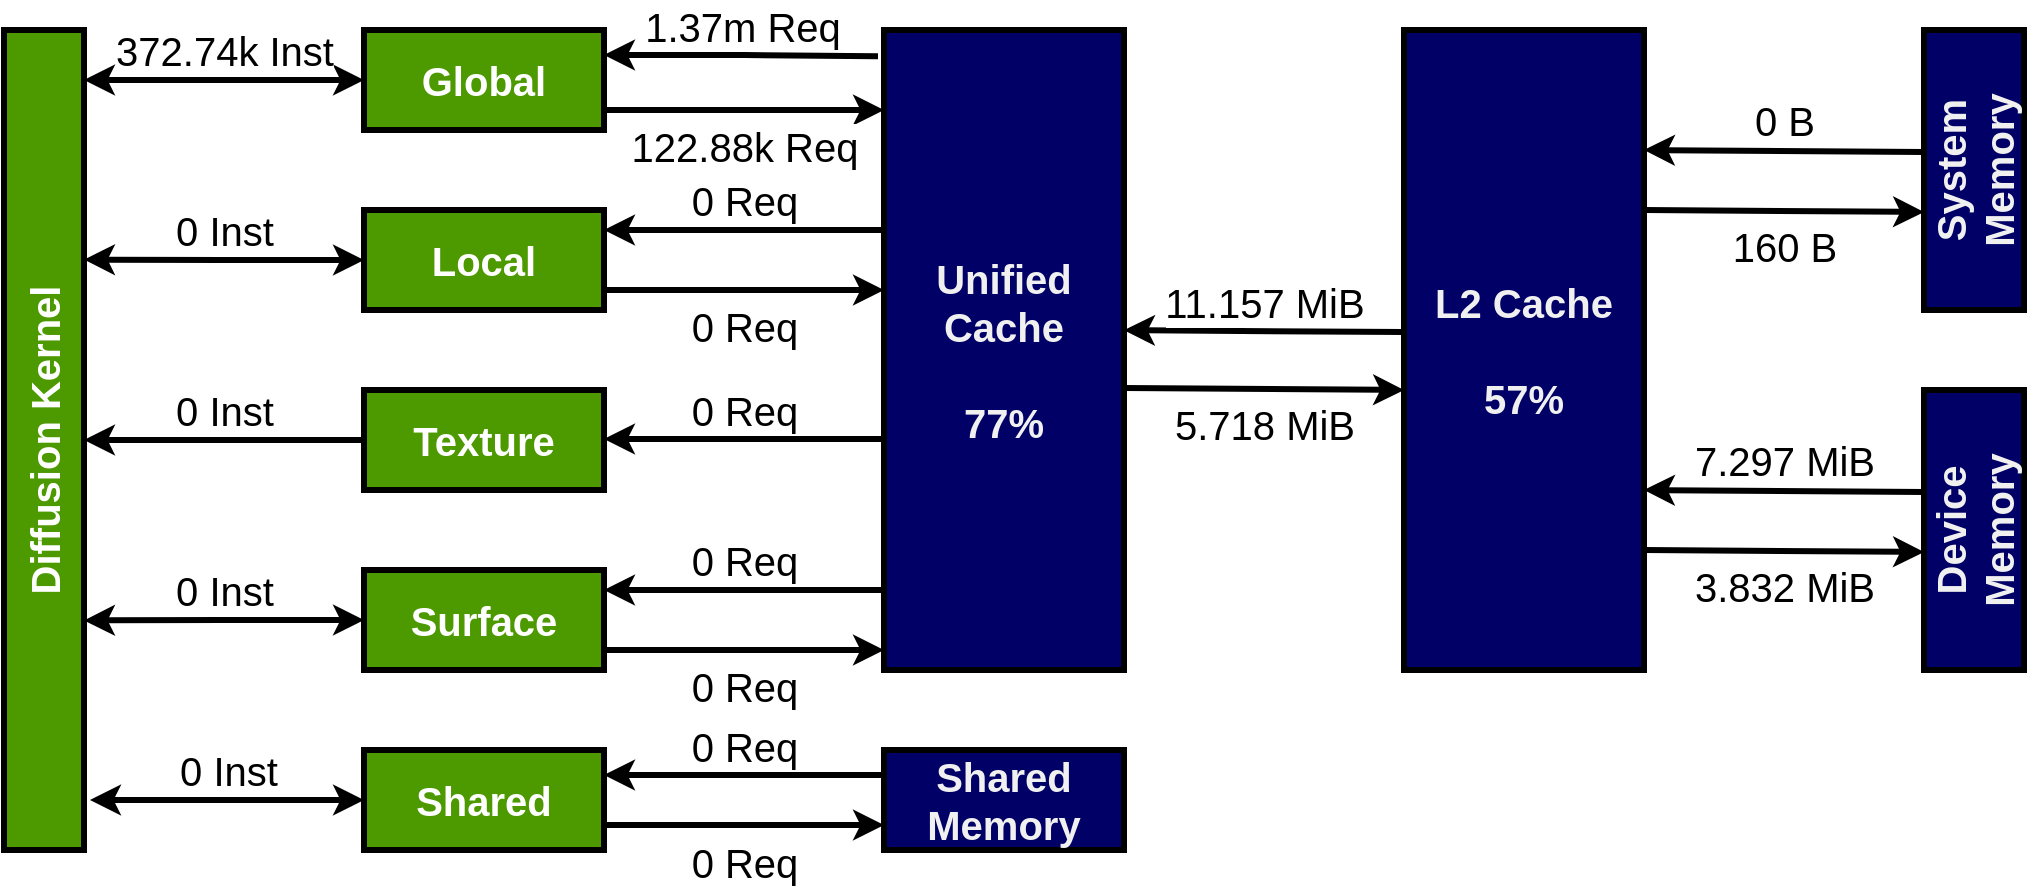 <mxfile version="21.3.2">
  <diagram name="Page-1" id="pRI9J95-LdVk1trJefGG">
    <mxGraphModel dx="1221" dy="605" grid="1" gridSize="10" guides="1" tooltips="1" connect="1" arrows="1" fold="1" page="1" pageScale="1" pageWidth="850" pageHeight="1100" math="0" shadow="0">
      <root>
        <mxCell id="0" />
        <mxCell id="1" parent="0" />
        <mxCell id="ZXHpGrxiDeVHdWuwlrww-4" value="&lt;div style=&quot;font-size: 20px;&quot;&gt;Diffusion Kernel&lt;/div&gt;" style="rounded=0;whiteSpace=wrap;html=1;fillColor=#4D9900;fontColor=#ffffff;strokeColor=#000000;strokeWidth=3;horizontal=0;fontSize=20;fontStyle=1" vertex="1" parent="1">
          <mxGeometry x="40" y="80" width="40" height="410" as="geometry" />
        </mxCell>
        <mxCell id="ZXHpGrxiDeVHdWuwlrww-31" value="372.74k Inst" style="edgeStyle=orthogonalEdgeStyle;rounded=0;orthogonalLoop=1;jettySize=auto;html=1;exitX=0;exitY=0.5;exitDx=0;exitDy=0;entryX=1;entryY=0.061;entryDx=0;entryDy=0;entryPerimeter=0;startArrow=classic;startFill=1;strokeWidth=3;verticalAlign=bottom;fontSize=20;" edge="1" parent="1" source="ZXHpGrxiDeVHdWuwlrww-6" target="ZXHpGrxiDeVHdWuwlrww-4">
          <mxGeometry relative="1" as="geometry" />
        </mxCell>
        <mxCell id="ZXHpGrxiDeVHdWuwlrww-40" value="1.37m Req" style="edgeStyle=orthogonalEdgeStyle;rounded=0;orthogonalLoop=1;jettySize=auto;html=1;exitX=1;exitY=0.25;exitDx=0;exitDy=0;entryX=-0.025;entryY=0.041;entryDx=0;entryDy=0;entryPerimeter=0;strokeWidth=3;fontSize=20;verticalAlign=bottom;startArrow=classic;startFill=1;endArrow=none;endFill=0;" edge="1" parent="1" source="ZXHpGrxiDeVHdWuwlrww-6" target="ZXHpGrxiDeVHdWuwlrww-12">
          <mxGeometry relative="1" as="geometry" />
        </mxCell>
        <mxCell id="ZXHpGrxiDeVHdWuwlrww-6" value="Global" style="rounded=0;whiteSpace=wrap;html=1;fillColor=#4D9900;fontColor=#ffffff;strokeColor=#000000;strokeWidth=3;fontSize=20;fontStyle=1" vertex="1" parent="1">
          <mxGeometry x="220" y="80" width="120" height="50" as="geometry" />
        </mxCell>
        <mxCell id="ZXHpGrxiDeVHdWuwlrww-22" value="0 Req" style="edgeStyle=orthogonalEdgeStyle;rounded=0;orthogonalLoop=1;jettySize=auto;html=1;exitX=0;exitY=0.25;exitDx=0;exitDy=0;entryX=1;entryY=0.25;entryDx=0;entryDy=0;strokeWidth=3;verticalAlign=bottom;fontSize=20;" edge="1" parent="1" source="ZXHpGrxiDeVHdWuwlrww-11" target="ZXHpGrxiDeVHdWuwlrww-21">
          <mxGeometry relative="1" as="geometry" />
        </mxCell>
        <mxCell id="ZXHpGrxiDeVHdWuwlrww-11" value="&lt;font style=&quot;font-size: 20px;&quot;&gt;Shared Memory&lt;br&gt;&lt;/font&gt;" style="rounded=0;whiteSpace=wrap;html=1;strokeWidth=3;fillColor=#000066;fontColor=#F0F0F0;fontStyle=1" vertex="1" parent="1">
          <mxGeometry x="480" y="440" width="120" height="50" as="geometry" />
        </mxCell>
        <mxCell id="ZXHpGrxiDeVHdWuwlrww-12" value="Unified&lt;br style=&quot;font-size: 20px;&quot;&gt;Cache&lt;br style=&quot;font-size: 20px;&quot;&gt;&lt;br style=&quot;font-size: 20px;&quot;&gt;77%" style="rounded=0;whiteSpace=wrap;html=1;strokeWidth=3;fillColor=#000066;fontSize=20;fontColor=#F0F0F0;fontStyle=1" vertex="1" parent="1">
          <mxGeometry x="480" y="80" width="120" height="320" as="geometry" />
        </mxCell>
        <mxCell id="ZXHpGrxiDeVHdWuwlrww-13" value="&lt;div style=&quot;font-size: 20px;&quot;&gt;L2 Cache&lt;/div&gt;&lt;div style=&quot;font-size: 20px;&quot;&gt;&lt;br style=&quot;font-size: 20px;&quot;&gt;&lt;/div&gt;&lt;div style=&quot;font-size: 20px;&quot;&gt;57%&lt;br style=&quot;font-size: 20px;&quot;&gt;&lt;/div&gt;" style="rounded=0;whiteSpace=wrap;html=1;strokeWidth=3;fillColor=#000066;fontSize=20;align=center;fontColor=#F0F0F0;fontStyle=1" vertex="1" parent="1">
          <mxGeometry x="740" y="80" width="120" height="320" as="geometry" />
        </mxCell>
        <mxCell id="ZXHpGrxiDeVHdWuwlrww-14" value="System Memory" style="rounded=0;whiteSpace=wrap;html=1;strokeWidth=3;fillColor=#000066;horizontal=0;fontSize=20;fontColor=#F0F0F0;fontStyle=1" vertex="1" parent="1">
          <mxGeometry x="1000" y="80" width="50" height="140" as="geometry" />
        </mxCell>
        <mxCell id="ZXHpGrxiDeVHdWuwlrww-16" value="&lt;font style=&quot;font-size: 20px;&quot;&gt;Device Memory&lt;br&gt;&lt;/font&gt;" style="rounded=0;whiteSpace=wrap;html=1;strokeWidth=3;fillColor=#000066;horizontal=0;fontColor=#F0F0F0;fontStyle=1" vertex="1" parent="1">
          <mxGeometry x="1000" y="260" width="50" height="140" as="geometry" />
        </mxCell>
        <mxCell id="ZXHpGrxiDeVHdWuwlrww-30" value="0 Inst" style="edgeStyle=orthogonalEdgeStyle;rounded=0;orthogonalLoop=1;jettySize=auto;html=1;exitX=0;exitY=0.5;exitDx=0;exitDy=0;entryX=1;entryY=0.28;entryDx=0;entryDy=0;entryPerimeter=0;startArrow=classic;startFill=1;strokeWidth=3;verticalAlign=bottom;fontSize=20;" edge="1" parent="1" source="ZXHpGrxiDeVHdWuwlrww-18" target="ZXHpGrxiDeVHdWuwlrww-4">
          <mxGeometry relative="1" as="geometry" />
        </mxCell>
        <mxCell id="ZXHpGrxiDeVHdWuwlrww-18" value="Local" style="rounded=0;whiteSpace=wrap;html=1;fillColor=#4D9900;fontColor=#ffffff;strokeColor=#000000;strokeWidth=3;fontSize=20;fontStyle=1" vertex="1" parent="1">
          <mxGeometry x="220" y="170" width="120" height="50" as="geometry" />
        </mxCell>
        <mxCell id="ZXHpGrxiDeVHdWuwlrww-29" value="0 Inst" style="edgeStyle=orthogonalEdgeStyle;rounded=0;orthogonalLoop=1;jettySize=auto;html=1;exitX=0;exitY=0.5;exitDx=0;exitDy=0;startArrow=none;startFill=0;strokeWidth=3;verticalAlign=bottom;fontSize=20;endArrow=classic;endFill=1;" edge="1" parent="1" source="ZXHpGrxiDeVHdWuwlrww-19" target="ZXHpGrxiDeVHdWuwlrww-4">
          <mxGeometry relative="1" as="geometry" />
        </mxCell>
        <mxCell id="ZXHpGrxiDeVHdWuwlrww-19" value="Texture" style="rounded=0;whiteSpace=wrap;html=1;fillColor=#4D9900;fontColor=#ffffff;strokeColor=#000000;strokeWidth=3;fontSize=20;fontStyle=1" vertex="1" parent="1">
          <mxGeometry x="220" y="260" width="120" height="50" as="geometry" />
        </mxCell>
        <mxCell id="ZXHpGrxiDeVHdWuwlrww-28" value="0 Inst" style="edgeStyle=orthogonalEdgeStyle;rounded=0;orthogonalLoop=1;jettySize=auto;html=1;exitX=0;exitY=0.5;exitDx=0;exitDy=0;entryX=1;entryY=0.72;entryDx=0;entryDy=0;entryPerimeter=0;startArrow=classic;startFill=1;strokeWidth=3;verticalAlign=bottom;fontSize=20;" edge="1" parent="1" source="ZXHpGrxiDeVHdWuwlrww-20" target="ZXHpGrxiDeVHdWuwlrww-4">
          <mxGeometry relative="1" as="geometry" />
        </mxCell>
        <mxCell id="ZXHpGrxiDeVHdWuwlrww-20" value="Surface" style="rounded=0;whiteSpace=wrap;html=1;fillColor=#4D9900;fontColor=#ffffff;strokeColor=#000000;strokeWidth=3;fontSize=20;fontStyle=1" vertex="1" parent="1">
          <mxGeometry x="220" y="350" width="120" height="50" as="geometry" />
        </mxCell>
        <mxCell id="ZXHpGrxiDeVHdWuwlrww-23" value="0 Req" style="edgeStyle=orthogonalEdgeStyle;rounded=0;orthogonalLoop=1;jettySize=auto;html=1;exitX=1;exitY=0.75;exitDx=0;exitDy=0;entryX=0;entryY=0.75;entryDx=0;entryDy=0;strokeWidth=3;verticalAlign=top;fontSize=20;" edge="1" parent="1" source="ZXHpGrxiDeVHdWuwlrww-21" target="ZXHpGrxiDeVHdWuwlrww-11">
          <mxGeometry relative="1" as="geometry" />
        </mxCell>
        <mxCell id="ZXHpGrxiDeVHdWuwlrww-24" value="0 Inst" style="edgeStyle=orthogonalEdgeStyle;rounded=0;orthogonalLoop=1;jettySize=auto;html=1;exitX=0;exitY=0.5;exitDx=0;exitDy=0;entryX=1.075;entryY=0.939;entryDx=0;entryDy=0;entryPerimeter=0;startArrow=classic;startFill=1;strokeWidth=3;verticalAlign=bottom;fontSize=20;" edge="1" parent="1" source="ZXHpGrxiDeVHdWuwlrww-21" target="ZXHpGrxiDeVHdWuwlrww-4">
          <mxGeometry relative="1" as="geometry" />
        </mxCell>
        <mxCell id="ZXHpGrxiDeVHdWuwlrww-21" value="Shared" style="rounded=0;whiteSpace=wrap;html=1;fillColor=#4D9900;fontColor=#ffffff;strokeColor=#000000;strokeWidth=3;fontSize=20;fontStyle=1" vertex="1" parent="1">
          <mxGeometry x="220" y="440" width="120" height="50" as="geometry" />
        </mxCell>
        <mxCell id="ZXHpGrxiDeVHdWuwlrww-41" value="0 Req" style="edgeStyle=orthogonalEdgeStyle;rounded=0;orthogonalLoop=1;jettySize=auto;html=1;exitX=1;exitY=0.25;exitDx=0;exitDy=0;entryX=-0.025;entryY=0.041;entryDx=0;entryDy=0;entryPerimeter=0;strokeWidth=3;fontSize=20;verticalAlign=bottom;startArrow=classic;startFill=1;endArrow=none;endFill=0;" edge="1" parent="1">
          <mxGeometry relative="1" as="geometry">
            <mxPoint x="340" y="180" as="sourcePoint" />
            <mxPoint x="480" y="180" as="targetPoint" />
          </mxGeometry>
        </mxCell>
        <mxCell id="ZXHpGrxiDeVHdWuwlrww-42" value="&lt;div&gt;0 Req&lt;/div&gt;" style="edgeStyle=orthogonalEdgeStyle;rounded=0;orthogonalLoop=1;jettySize=auto;html=1;exitX=1;exitY=0.25;exitDx=0;exitDy=0;entryX=-0.025;entryY=0.041;entryDx=0;entryDy=0;entryPerimeter=0;strokeWidth=3;fontSize=20;verticalAlign=bottom;startArrow=classic;startFill=1;endArrow=none;endFill=0;" edge="1" parent="1">
          <mxGeometry relative="1" as="geometry">
            <mxPoint x="340" y="284.5" as="sourcePoint" />
            <mxPoint x="480" y="284.5" as="targetPoint" />
          </mxGeometry>
        </mxCell>
        <mxCell id="ZXHpGrxiDeVHdWuwlrww-43" value="0 Req" style="edgeStyle=orthogonalEdgeStyle;rounded=0;orthogonalLoop=1;jettySize=auto;html=1;exitX=1;exitY=0.25;exitDx=0;exitDy=0;entryX=-0.025;entryY=0.041;entryDx=0;entryDy=0;entryPerimeter=0;strokeWidth=3;fontSize=20;verticalAlign=bottom;startArrow=classic;startFill=1;endArrow=none;endFill=0;" edge="1" parent="1">
          <mxGeometry relative="1" as="geometry">
            <mxPoint x="340" y="360" as="sourcePoint" />
            <mxPoint x="480" y="360" as="targetPoint" />
          </mxGeometry>
        </mxCell>
        <mxCell id="ZXHpGrxiDeVHdWuwlrww-44" value="0 Req" style="edgeStyle=orthogonalEdgeStyle;rounded=0;orthogonalLoop=1;jettySize=auto;html=1;exitX=1;exitY=0.25;exitDx=0;exitDy=0;entryX=-0.025;entryY=0.041;entryDx=0;entryDy=0;entryPerimeter=0;strokeWidth=3;startArrow=none;startFill=0;endArrow=classic;endFill=1;fontSize=20;verticalAlign=top;" edge="1" parent="1">
          <mxGeometry relative="1" as="geometry">
            <mxPoint x="340" y="210" as="sourcePoint" />
            <mxPoint x="480" y="210" as="targetPoint" />
          </mxGeometry>
        </mxCell>
        <mxCell id="ZXHpGrxiDeVHdWuwlrww-45" value="122.88k Req" style="edgeStyle=orthogonalEdgeStyle;rounded=0;orthogonalLoop=1;jettySize=auto;html=1;exitX=1;exitY=0.25;exitDx=0;exitDy=0;entryX=-0.025;entryY=0.041;entryDx=0;entryDy=0;entryPerimeter=0;strokeWidth=3;startArrow=none;startFill=0;endArrow=classic;endFill=1;fontSize=20;verticalAlign=top;" edge="1" parent="1">
          <mxGeometry relative="1" as="geometry">
            <mxPoint x="340" y="120" as="sourcePoint" />
            <mxPoint x="480" y="120" as="targetPoint" />
          </mxGeometry>
        </mxCell>
        <mxCell id="ZXHpGrxiDeVHdWuwlrww-47" value="0 Req" style="edgeStyle=orthogonalEdgeStyle;rounded=0;orthogonalLoop=1;jettySize=auto;html=1;exitX=1;exitY=0.25;exitDx=0;exitDy=0;entryX=-0.025;entryY=0.041;entryDx=0;entryDy=0;entryPerimeter=0;strokeWidth=3;startArrow=none;startFill=0;endArrow=classic;endFill=1;fontSize=20;verticalAlign=top;" edge="1" parent="1">
          <mxGeometry relative="1" as="geometry">
            <mxPoint x="340" y="390" as="sourcePoint" />
            <mxPoint x="480" y="390" as="targetPoint" />
          </mxGeometry>
        </mxCell>
        <mxCell id="ZXHpGrxiDeVHdWuwlrww-49" value="11.157 MiB" style="endArrow=none;html=1;rounded=0;exitX=1;exitY=0.469;exitDx=0;exitDy=0;exitPerimeter=0;entryX=0;entryY=0.472;entryDx=0;entryDy=0;entryPerimeter=0;strokeWidth=3;startArrow=classic;startFill=1;endFill=0;fontSize=20;verticalAlign=bottom;" edge="1" parent="1" source="ZXHpGrxiDeVHdWuwlrww-12" target="ZXHpGrxiDeVHdWuwlrww-13">
          <mxGeometry width="50" height="50" relative="1" as="geometry">
            <mxPoint x="600" y="300" as="sourcePoint" />
            <mxPoint x="650" y="250" as="targetPoint" />
          </mxGeometry>
        </mxCell>
        <mxCell id="ZXHpGrxiDeVHdWuwlrww-50" value="5.718 MiB" style="endArrow=classic;html=1;rounded=0;exitX=1;exitY=0.469;exitDx=0;exitDy=0;exitPerimeter=0;entryX=0;entryY=0.472;entryDx=0;entryDy=0;entryPerimeter=0;strokeWidth=3;fontSize=20;verticalAlign=top;" edge="1" parent="1">
          <mxGeometry width="50" height="50" relative="1" as="geometry">
            <mxPoint x="600" y="259" as="sourcePoint" />
            <mxPoint x="740" y="260" as="targetPoint" />
          </mxGeometry>
        </mxCell>
        <mxCell id="ZXHpGrxiDeVHdWuwlrww-51" value="7.297 MiB" style="endArrow=none;html=1;rounded=0;exitX=1;exitY=0.469;exitDx=0;exitDy=0;exitPerimeter=0;entryX=0;entryY=0.472;entryDx=0;entryDy=0;entryPerimeter=0;strokeWidth=3;startArrow=classic;startFill=1;endFill=0;fontSize=20;verticalAlign=bottom;" edge="1" parent="1">
          <mxGeometry width="50" height="50" relative="1" as="geometry">
            <mxPoint x="860" y="310" as="sourcePoint" />
            <mxPoint x="1000" y="311" as="targetPoint" />
          </mxGeometry>
        </mxCell>
        <mxCell id="ZXHpGrxiDeVHdWuwlrww-52" value="0 B" style="endArrow=none;html=1;rounded=0;exitX=1;exitY=0.469;exitDx=0;exitDy=0;exitPerimeter=0;entryX=0;entryY=0.472;entryDx=0;entryDy=0;entryPerimeter=0;strokeWidth=3;startArrow=classic;startFill=1;endFill=0;fontSize=20;verticalAlign=bottom;" edge="1" parent="1">
          <mxGeometry width="50" height="50" relative="1" as="geometry">
            <mxPoint x="860" y="140" as="sourcePoint" />
            <mxPoint x="1000" y="141" as="targetPoint" />
          </mxGeometry>
        </mxCell>
        <mxCell id="ZXHpGrxiDeVHdWuwlrww-53" value="3.832 MiB" style="endArrow=classic;html=1;rounded=0;exitX=1;exitY=0.469;exitDx=0;exitDy=0;exitPerimeter=0;entryX=0;entryY=0.472;entryDx=0;entryDy=0;entryPerimeter=0;strokeWidth=3;fontSize=20;verticalAlign=top;" edge="1" parent="1">
          <mxGeometry width="50" height="50" relative="1" as="geometry">
            <mxPoint x="860" y="340" as="sourcePoint" />
            <mxPoint x="1000" y="341" as="targetPoint" />
          </mxGeometry>
        </mxCell>
        <mxCell id="ZXHpGrxiDeVHdWuwlrww-54" value="160 B" style="endArrow=classic;html=1;rounded=0;exitX=1;exitY=0.469;exitDx=0;exitDy=0;exitPerimeter=0;entryX=0;entryY=0.472;entryDx=0;entryDy=0;entryPerimeter=0;strokeWidth=3;fontSize=20;verticalAlign=top;" edge="1" parent="1">
          <mxGeometry width="50" height="50" relative="1" as="geometry">
            <mxPoint x="860" y="170" as="sourcePoint" />
            <mxPoint x="1000" y="171" as="targetPoint" />
          </mxGeometry>
        </mxCell>
      </root>
    </mxGraphModel>
  </diagram>
</mxfile>
